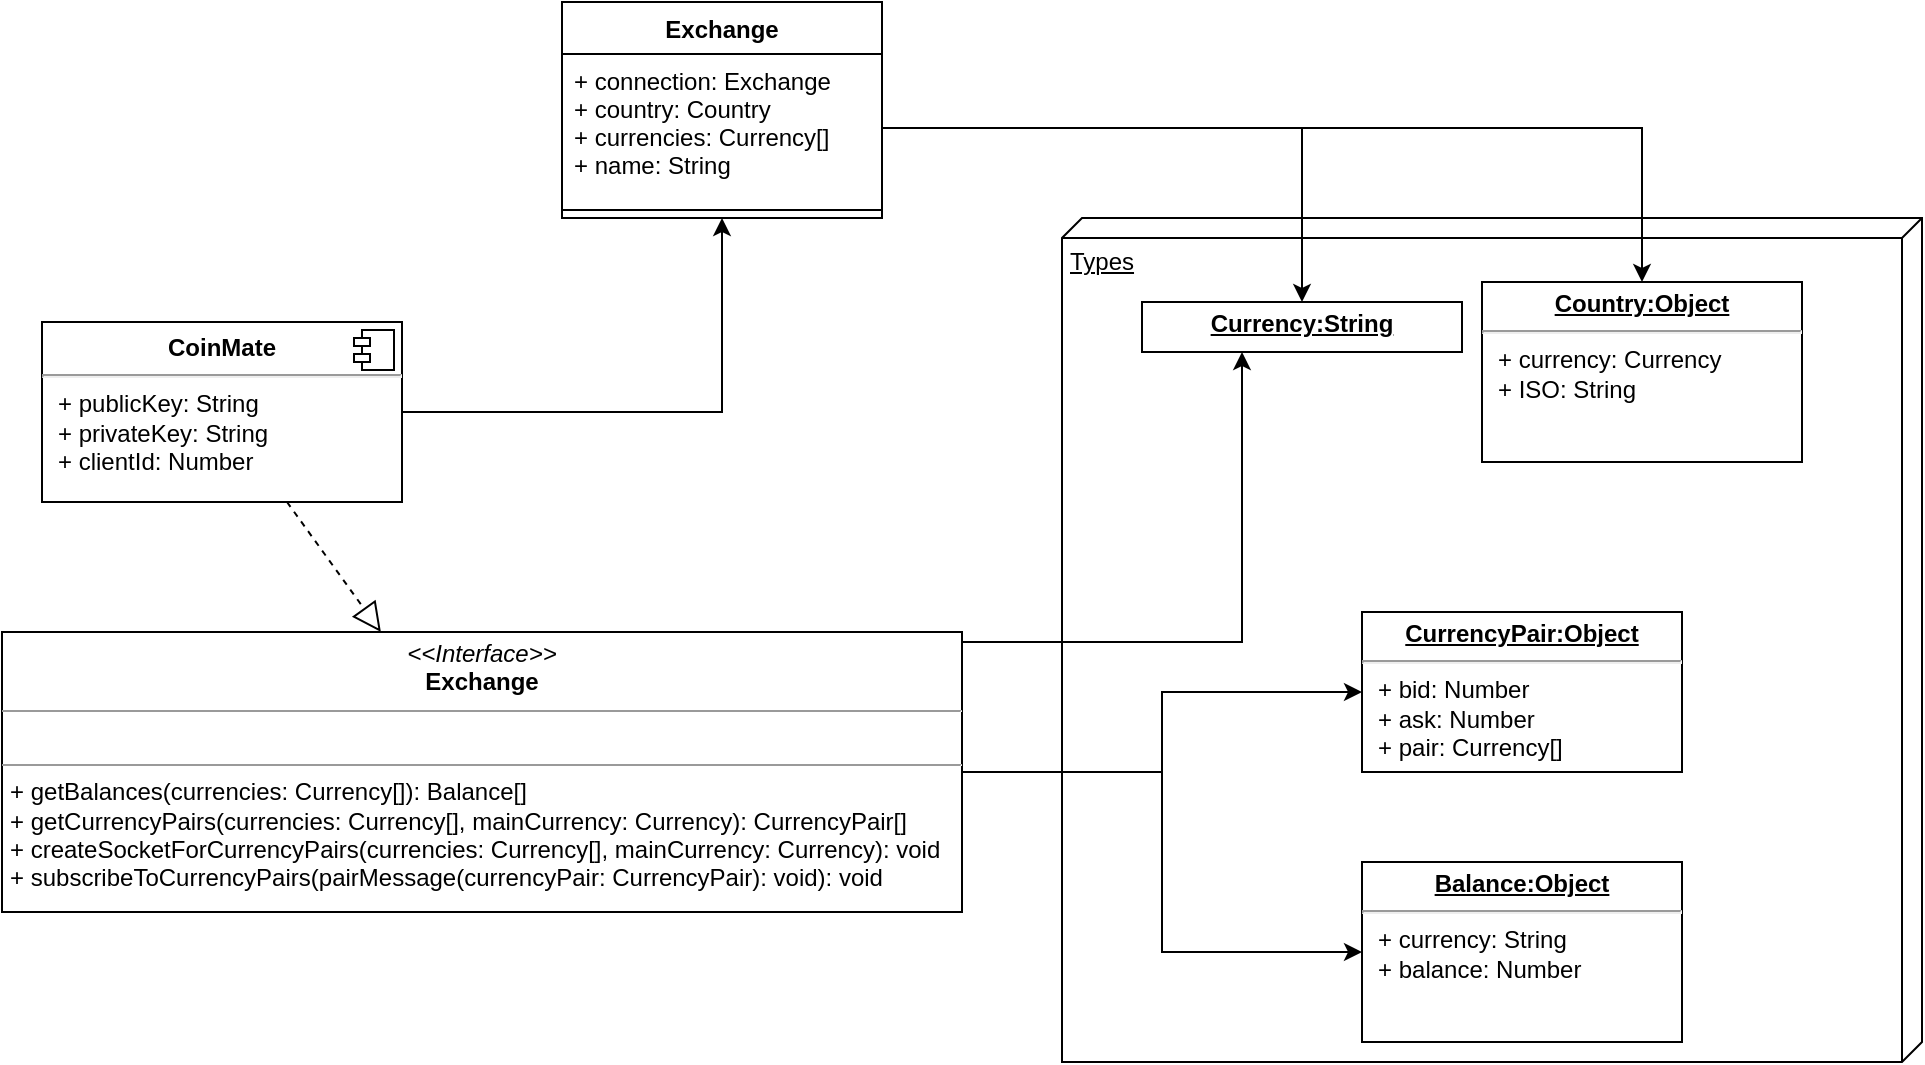 <mxfile version="14.1.9" type="device"><diagram id="C5RBs43oDa-KdzZeNtuy" name="Page-1"><mxGraphModel dx="946" dy="591" grid="1" gridSize="10" guides="1" tooltips="1" connect="1" arrows="1" fold="1" page="1" pageScale="1" pageWidth="827" pageHeight="1169" math="0" shadow="0"><root><mxCell id="WIyWlLk6GJQsqaUBKTNV-0"/><mxCell id="WIyWlLk6GJQsqaUBKTNV-1" parent="WIyWlLk6GJQsqaUBKTNV-0"/><mxCell id="pyuhv6RWkroUBCcRfc4N-36" value="Types" style="verticalAlign=top;align=left;spacingTop=8;spacingLeft=2;spacingRight=12;shape=cube;size=10;direction=south;fontStyle=4;html=1;" vertex="1" parent="WIyWlLk6GJQsqaUBKTNV-1"><mxGeometry x="580" y="308" width="430" height="422" as="geometry"/></mxCell><mxCell id="pyuhv6RWkroUBCcRfc4N-2" value="Exchange" style="swimlane;fontStyle=1;align=center;verticalAlign=top;childLayout=stackLayout;horizontal=1;startSize=26;horizontalStack=0;resizeParent=1;resizeParentMax=0;resizeLast=0;collapsible=1;marginBottom=0;" vertex="1" parent="WIyWlLk6GJQsqaUBKTNV-1"><mxGeometry x="330" y="200" width="160" height="108" as="geometry"><mxRectangle x="330" y="200" width="90" height="26" as="alternateBounds"/></mxGeometry></mxCell><mxCell id="pyuhv6RWkroUBCcRfc4N-3" value="+ connection: Exchange&#10;+ country: Country&#10;+ currencies: Currency[]&#10;+ name: String&#10;" style="text;strokeColor=none;fillColor=none;align=left;verticalAlign=top;spacingLeft=4;spacingRight=4;overflow=hidden;rotatable=0;points=[[0,0.5],[1,0.5]];portConstraint=eastwest;" vertex="1" parent="pyuhv6RWkroUBCcRfc4N-2"><mxGeometry y="26" width="160" height="74" as="geometry"/></mxCell><mxCell id="pyuhv6RWkroUBCcRfc4N-4" value="" style="line;strokeWidth=1;fillColor=none;align=left;verticalAlign=middle;spacingTop=-1;spacingLeft=3;spacingRight=3;rotatable=0;labelPosition=right;points=[];portConstraint=eastwest;" vertex="1" parent="pyuhv6RWkroUBCcRfc4N-2"><mxGeometry y="100" width="160" height="8" as="geometry"/></mxCell><mxCell id="pyuhv6RWkroUBCcRfc4N-15" style="edgeStyle=orthogonalEdgeStyle;rounded=0;orthogonalLoop=1;jettySize=auto;html=1;" edge="1" parent="WIyWlLk6GJQsqaUBKTNV-1" source="pyuhv6RWkroUBCcRfc4N-7" target="pyuhv6RWkroUBCcRfc4N-2"><mxGeometry relative="1" as="geometry"/></mxCell><mxCell id="pyuhv6RWkroUBCcRfc4N-7" value="&lt;p style=&quot;margin: 0px ; margin-top: 6px ; text-align: center&quot;&gt;&lt;b&gt;CoinMate&lt;/b&gt;&lt;/p&gt;&lt;hr&gt;&lt;p style=&quot;margin: 0px ; margin-left: 8px&quot;&gt;+ publicKey: String&lt;br&gt;+ privateKey: String&lt;/p&gt;&lt;p style=&quot;margin: 0px ; margin-left: 8px&quot;&gt;+ clientId: Number&lt;/p&gt;" style="align=left;overflow=fill;html=1;dropTarget=0;" vertex="1" parent="WIyWlLk6GJQsqaUBKTNV-1"><mxGeometry x="70" y="360" width="180" height="90" as="geometry"/></mxCell><mxCell id="pyuhv6RWkroUBCcRfc4N-8" value="" style="shape=component;jettyWidth=8;jettyHeight=4;" vertex="1" parent="pyuhv6RWkroUBCcRfc4N-7"><mxGeometry x="1" width="20" height="20" relative="1" as="geometry"><mxPoint x="-24" y="4" as="offset"/></mxGeometry></mxCell><mxCell id="pyuhv6RWkroUBCcRfc4N-25" style="edgeStyle=orthogonalEdgeStyle;rounded=0;orthogonalLoop=1;jettySize=auto;html=1;" edge="1" parent="WIyWlLk6GJQsqaUBKTNV-1" source="pyuhv6RWkroUBCcRfc4N-11" target="pyuhv6RWkroUBCcRfc4N-16"><mxGeometry relative="1" as="geometry"/></mxCell><mxCell id="pyuhv6RWkroUBCcRfc4N-26" style="edgeStyle=orthogonalEdgeStyle;rounded=0;orthogonalLoop=1;jettySize=auto;html=1;" edge="1" parent="WIyWlLk6GJQsqaUBKTNV-1" source="pyuhv6RWkroUBCcRfc4N-11" target="pyuhv6RWkroUBCcRfc4N-19"><mxGeometry relative="1" as="geometry"><Array as="points"><mxPoint x="670" y="520"/></Array></mxGeometry></mxCell><mxCell id="pyuhv6RWkroUBCcRfc4N-30" style="edgeStyle=orthogonalEdgeStyle;rounded=0;orthogonalLoop=1;jettySize=auto;html=1;" edge="1" parent="WIyWlLk6GJQsqaUBKTNV-1" source="pyuhv6RWkroUBCcRfc4N-11" target="pyuhv6RWkroUBCcRfc4N-27"><mxGeometry relative="1" as="geometry"/></mxCell><mxCell id="pyuhv6RWkroUBCcRfc4N-11" value="&lt;p style=&quot;margin: 0px ; margin-top: 4px ; text-align: center&quot;&gt;&lt;i&gt;&amp;lt;&amp;lt;Interface&amp;gt;&amp;gt;&lt;/i&gt;&lt;br&gt;&lt;b&gt;Exchange&lt;/b&gt;&lt;/p&gt;&lt;hr size=&quot;1&quot;&gt;&lt;p style=&quot;margin: 0px ; margin-left: 4px&quot;&gt;&lt;br&gt;&lt;/p&gt;&lt;hr size=&quot;1&quot;&gt;&lt;p style=&quot;margin: 0px ; margin-left: 4px&quot;&gt;+ getBalances(currencies:&amp;nbsp;&lt;span&gt;Currency[]): Balance[]&lt;/span&gt;&lt;/p&gt;&lt;p style=&quot;margin: 0px ; margin-left: 4px&quot;&gt;+ getCurrencyPairs(currencies: Currency[], mainCurrency: Currency): CurrencyPair[]&lt;/p&gt;&lt;p style=&quot;margin: 0px ; margin-left: 4px&quot;&gt;+ createSocketForCurrencyPairs(currencies: Currency[], mainCurrency: Currency): void&lt;br&gt;&lt;/p&gt;&lt;p style=&quot;margin: 0px ; margin-left: 4px&quot;&gt;+ subscribeToCurrencyPairs(pairMessage(currencyPair: CurrencyPair): void): void&lt;/p&gt;" style="verticalAlign=top;align=left;overflow=fill;fontSize=12;fontFamily=Helvetica;html=1;" vertex="1" parent="WIyWlLk6GJQsqaUBKTNV-1"><mxGeometry x="50" y="515" width="480" height="140" as="geometry"/></mxCell><mxCell id="pyuhv6RWkroUBCcRfc4N-16" value="&lt;p style=&quot;margin: 0px ; margin-top: 4px ; text-align: center ; text-decoration: underline&quot;&gt;&lt;b&gt;Balance:Object&lt;/b&gt;&lt;/p&gt;&lt;hr&gt;&lt;p style=&quot;margin: 0px ; margin-left: 8px&quot;&gt;+ currency: String&lt;br&gt;+ balance: Number&lt;/p&gt;&lt;p style=&quot;margin: 0px ; margin-left: 8px&quot;&gt;&lt;br&gt;&lt;/p&gt;" style="verticalAlign=top;align=left;overflow=fill;fontSize=12;fontFamily=Helvetica;html=1;" vertex="1" parent="WIyWlLk6GJQsqaUBKTNV-1"><mxGeometry x="730" y="630" width="160" height="90" as="geometry"/></mxCell><mxCell id="pyuhv6RWkroUBCcRfc4N-18" value="" style="endArrow=block;dashed=1;endFill=0;endSize=12;html=1;" edge="1" parent="WIyWlLk6GJQsqaUBKTNV-1" source="pyuhv6RWkroUBCcRfc4N-7" target="pyuhv6RWkroUBCcRfc4N-11"><mxGeometry width="160" relative="1" as="geometry"><mxPoint x="380" y="470" as="sourcePoint"/><mxPoint x="540" y="470" as="targetPoint"/></mxGeometry></mxCell><mxCell id="pyuhv6RWkroUBCcRfc4N-19" value="&lt;p style=&quot;margin: 0px ; margin-top: 4px ; text-align: center ; text-decoration: underline&quot;&gt;&lt;b&gt;Currency:String&lt;/b&gt;&lt;/p&gt;" style="verticalAlign=top;align=left;overflow=fill;fontSize=12;fontFamily=Helvetica;html=1;" vertex="1" parent="WIyWlLk6GJQsqaUBKTNV-1"><mxGeometry x="620" y="350" width="160" height="25" as="geometry"/></mxCell><mxCell id="pyuhv6RWkroUBCcRfc4N-27" value="&lt;p style=&quot;margin: 0px ; margin-top: 4px ; text-align: center ; text-decoration: underline&quot;&gt;&lt;b&gt;CurrencyPair:Object&lt;/b&gt;&lt;/p&gt;&lt;hr&gt;&lt;p style=&quot;margin: 0px ; margin-left: 8px&quot;&gt;+ bid: Number&lt;/p&gt;&lt;p style=&quot;margin: 0px ; margin-left: 8px&quot;&gt;+ ask: Number&lt;/p&gt;&lt;p style=&quot;margin: 0px ; margin-left: 8px&quot;&gt;+ pair: Currency[]&lt;/p&gt;" style="verticalAlign=top;align=left;overflow=fill;fontSize=12;fontFamily=Helvetica;html=1;" vertex="1" parent="WIyWlLk6GJQsqaUBKTNV-1"><mxGeometry x="730" y="505" width="160" height="80" as="geometry"/></mxCell><mxCell id="pyuhv6RWkroUBCcRfc4N-31" value="&lt;p style=&quot;margin: 0px ; margin-top: 4px ; text-align: center ; text-decoration: underline&quot;&gt;&lt;b&gt;Country:Object&lt;/b&gt;&lt;/p&gt;&lt;hr&gt;&lt;p style=&quot;margin: 0px ; margin-left: 8px&quot;&gt;+&amp;nbsp;currency: Currency&lt;/p&gt;&lt;p style=&quot;margin: 0px ; margin-left: 8px&quot;&gt;+&amp;nbsp;ISO: String&lt;/p&gt;" style="verticalAlign=top;align=left;overflow=fill;fontSize=12;fontFamily=Helvetica;html=1;" vertex="1" parent="WIyWlLk6GJQsqaUBKTNV-1"><mxGeometry x="790" y="340" width="160" height="90" as="geometry"/></mxCell><mxCell id="pyuhv6RWkroUBCcRfc4N-32" style="edgeStyle=orthogonalEdgeStyle;rounded=0;orthogonalLoop=1;jettySize=auto;html=1;" edge="1" parent="WIyWlLk6GJQsqaUBKTNV-1" source="pyuhv6RWkroUBCcRfc4N-3" target="pyuhv6RWkroUBCcRfc4N-31"><mxGeometry relative="1" as="geometry"/></mxCell><mxCell id="pyuhv6RWkroUBCcRfc4N-33" style="edgeStyle=orthogonalEdgeStyle;rounded=0;orthogonalLoop=1;jettySize=auto;html=1;" edge="1" parent="WIyWlLk6GJQsqaUBKTNV-1" source="pyuhv6RWkroUBCcRfc4N-3" target="pyuhv6RWkroUBCcRfc4N-19"><mxGeometry relative="1" as="geometry"/></mxCell></root></mxGraphModel></diagram></mxfile>